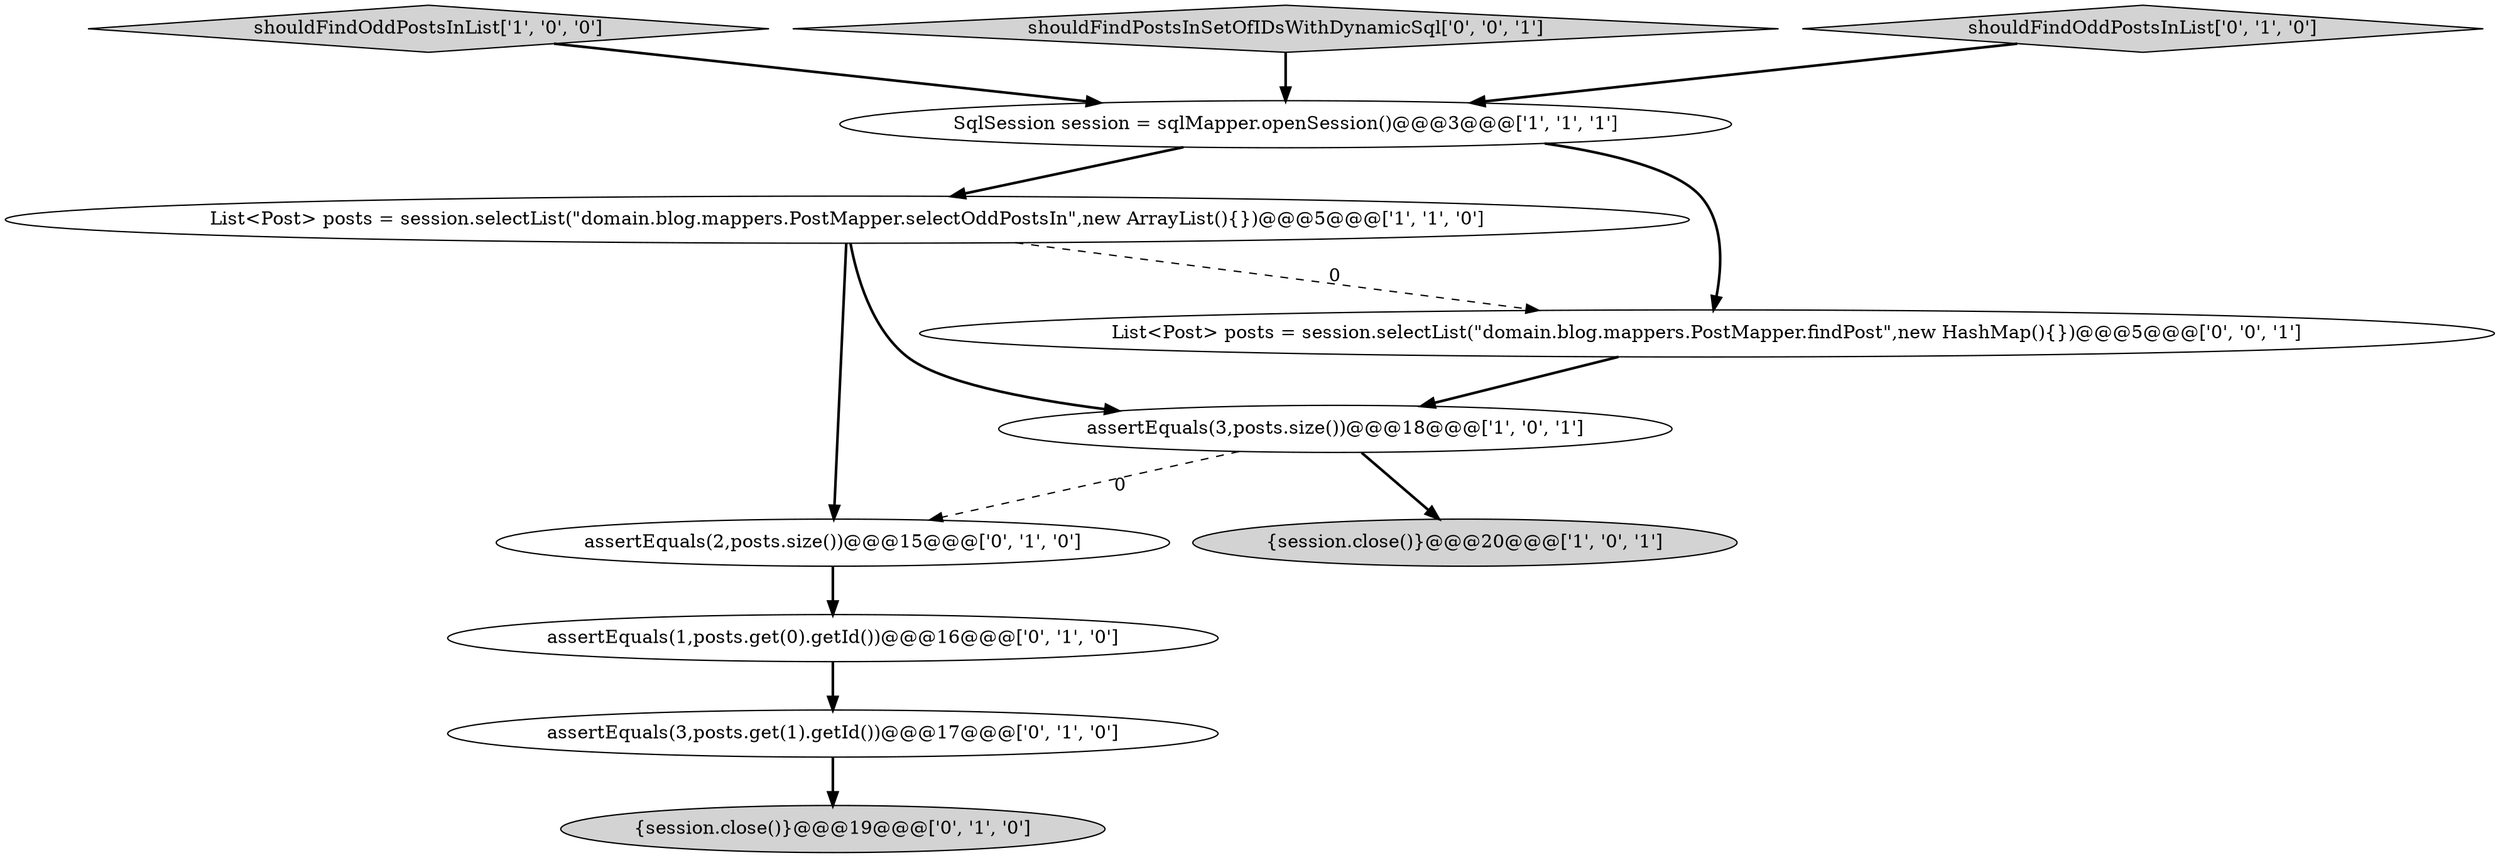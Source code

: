 digraph {
6 [style = filled, label = "assertEquals(2,posts.size())@@@15@@@['0', '1', '0']", fillcolor = white, shape = ellipse image = "AAA1AAABBB2BBB"];
1 [style = filled, label = "shouldFindOddPostsInList['1', '0', '0']", fillcolor = lightgray, shape = diamond image = "AAA0AAABBB1BBB"];
4 [style = filled, label = "SqlSession session = sqlMapper.openSession()@@@3@@@['1', '1', '1']", fillcolor = white, shape = ellipse image = "AAA0AAABBB1BBB"];
3 [style = filled, label = "assertEquals(3,posts.size())@@@18@@@['1', '0', '1']", fillcolor = white, shape = ellipse image = "AAA0AAABBB1BBB"];
11 [style = filled, label = "shouldFindPostsInSetOfIDsWithDynamicSql['0', '0', '1']", fillcolor = lightgray, shape = diamond image = "AAA0AAABBB3BBB"];
9 [style = filled, label = "assertEquals(3,posts.get(1).getId())@@@17@@@['0', '1', '0']", fillcolor = white, shape = ellipse image = "AAA1AAABBB2BBB"];
10 [style = filled, label = "List<Post> posts = session.selectList(\"domain.blog.mappers.PostMapper.findPost\",new HashMap(){})@@@5@@@['0', '0', '1']", fillcolor = white, shape = ellipse image = "AAA0AAABBB3BBB"];
8 [style = filled, label = "assertEquals(1,posts.get(0).getId())@@@16@@@['0', '1', '0']", fillcolor = white, shape = ellipse image = "AAA1AAABBB2BBB"];
0 [style = filled, label = "{session.close()}@@@20@@@['1', '0', '1']", fillcolor = lightgray, shape = ellipse image = "AAA0AAABBB1BBB"];
7 [style = filled, label = "shouldFindOddPostsInList['0', '1', '0']", fillcolor = lightgray, shape = diamond image = "AAA0AAABBB2BBB"];
2 [style = filled, label = "List<Post> posts = session.selectList(\"domain.blog.mappers.PostMapper.selectOddPostsIn\",new ArrayList(){})@@@5@@@['1', '1', '0']", fillcolor = white, shape = ellipse image = "AAA0AAABBB1BBB"];
5 [style = filled, label = "{session.close()}@@@19@@@['0', '1', '0']", fillcolor = lightgray, shape = ellipse image = "AAA0AAABBB2BBB"];
2->6 [style = bold, label=""];
4->10 [style = bold, label=""];
3->6 [style = dashed, label="0"];
11->4 [style = bold, label=""];
2->10 [style = dashed, label="0"];
8->9 [style = bold, label=""];
7->4 [style = bold, label=""];
3->0 [style = bold, label=""];
9->5 [style = bold, label=""];
6->8 [style = bold, label=""];
10->3 [style = bold, label=""];
4->2 [style = bold, label=""];
1->4 [style = bold, label=""];
2->3 [style = bold, label=""];
}
